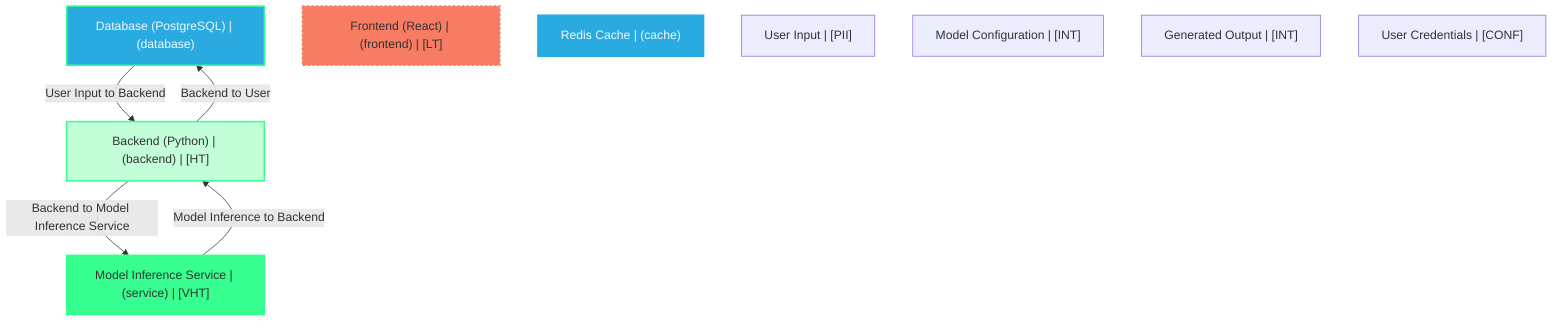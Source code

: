 graph TB
  abcdef01-2345-6789-abcd-ef0123456789["Database (PostgreSQL) | (database)"]:::dataStore
  node_12345678-9abc-def0-1234-567890abcdef1["Frontend (React) | (frontend) | [LT]"]:::lowTrust
  node_87654321-fedc-ba98-7654-3210fedcba98["Backend (Python) | (backend) | [HT]"]:::highTrust
  node_98765432-fedc-ba98-7654-3210fedcba98["Model Inference Service | (service) | [VHT]"]:::veryHighTrust
  fedcba98-7654-3210-fedc-ba9876543210["Redis Cache | (cache)"]:::dataStore
  a1b2c3d4-e5f6-789a-bcde-f01234567890["User Input | [PII]"]:::dataAsset,pii
  c3d4e5f6-789a-bcde-f012-3456789abcde["Model Configuration | [INT]"]:::dataAsset,internal
  e5f6789a-bcde-f012-3456-789abcdef01["Generated Output | [INT]"]:::dataAsset,internal
  f0123456-789a-bcde-f012-3456789abcdef0["User Credentials | [CONF]"]:::dataAsset,confidential

  abcdef01-2345-6789-abcd-ef0123456789 -->|User Input to Backend| node_87654321-fedc-ba98-7654-3210fedcba98:::encryptedFlow
  node_87654321-fedc-ba98-7654-3210fedcba98 -->|Backend to Model Inference Service| node_98765432-fedc-ba98-7654-3210fedcba98:::encryptedFlow
  node_98765432-fedc-ba98-7654-3210fedcba98 -->|Model Inference to Backend| node_87654321-fedc-ba98-7654-3210fedcba98:::encryptedFlow
  node_87654321-fedc-ba98-7654-3210fedcba98 -->|Backend to User| abcdef01-2345-6789-abcd-ef0123456789:::encryptedFlow

  classDef externalEntity fill:#FF4C4C,stroke:#FF4C4C,stroke-width:2px,color:#F5F7FA
  classDef process fill:#36FF8F,stroke:#36FF8F,stroke-width:2px,color:#0B0D17
  classDef dataStore fill:#29ABE2,stroke:#29ABE2,stroke-width:2px,color:#F5F7FA
  classDef dataAsset fill:#A259FF,stroke:#c3a4ff,stroke-width:2px,color:#F5F7FA
  classDef untrusted fill:#FF4C4C,stroke:#FF4C4C,stroke-width:3px,stroke-dasharray:5 5
  classDef lowTrust fill:#f77c63,stroke:#f77c63,stroke-width:2px,stroke-dasharray:3 3
  classDef mediumTrust fill:#FFD300,stroke:#FFD300,stroke-width:2px
  classDef highTrust fill:#C2FFD8,stroke:#36FF8F,stroke-width:2px
  classDef veryHighTrust fill:#36FF8F,stroke:#36FF8F,stroke-width:3px
  classDef public fill:#C2FFD8,stroke:#36FF8F,stroke-width:1px
  classDef internal fill:#FFF2B3,stroke:#FFD300,stroke-width:1px
  classDef confidential fill:#FFB3B3,stroke:#FF4C4C,stroke-width:2px
  classDef restricted fill:#FF4C4C,stroke:#FF4C4C,stroke-width:3px
  classDef pii fill:#ffa1ad,stroke:#A259FF,stroke-width:2px
  classDef pci fill:#FF4C4C,stroke:#FF4C4C,stroke-width:3px
  classDef phi fill:#ffa1ad,stroke:#A259FF,stroke-width:3px
  classDef encryptedFlow stroke:#36FF8F,stroke-width:2px
  classDef unencryptedFlow stroke:#FF4C4C,stroke-width:2px,stroke-dasharray:5 5
  classDef authenticatedFlow stroke:#29ABE2,stroke-width:2px
  classDef trustBoundary fill:transparent,stroke:#2E3440,stroke-width:3px,stroke-dasharray:10 5